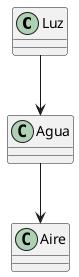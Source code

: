 @startuml Arcoiris
Class Luz{

}

Class Agua{

}

Class Aire{

}

Luz --> Agua
Agua --> Aire
@enduml